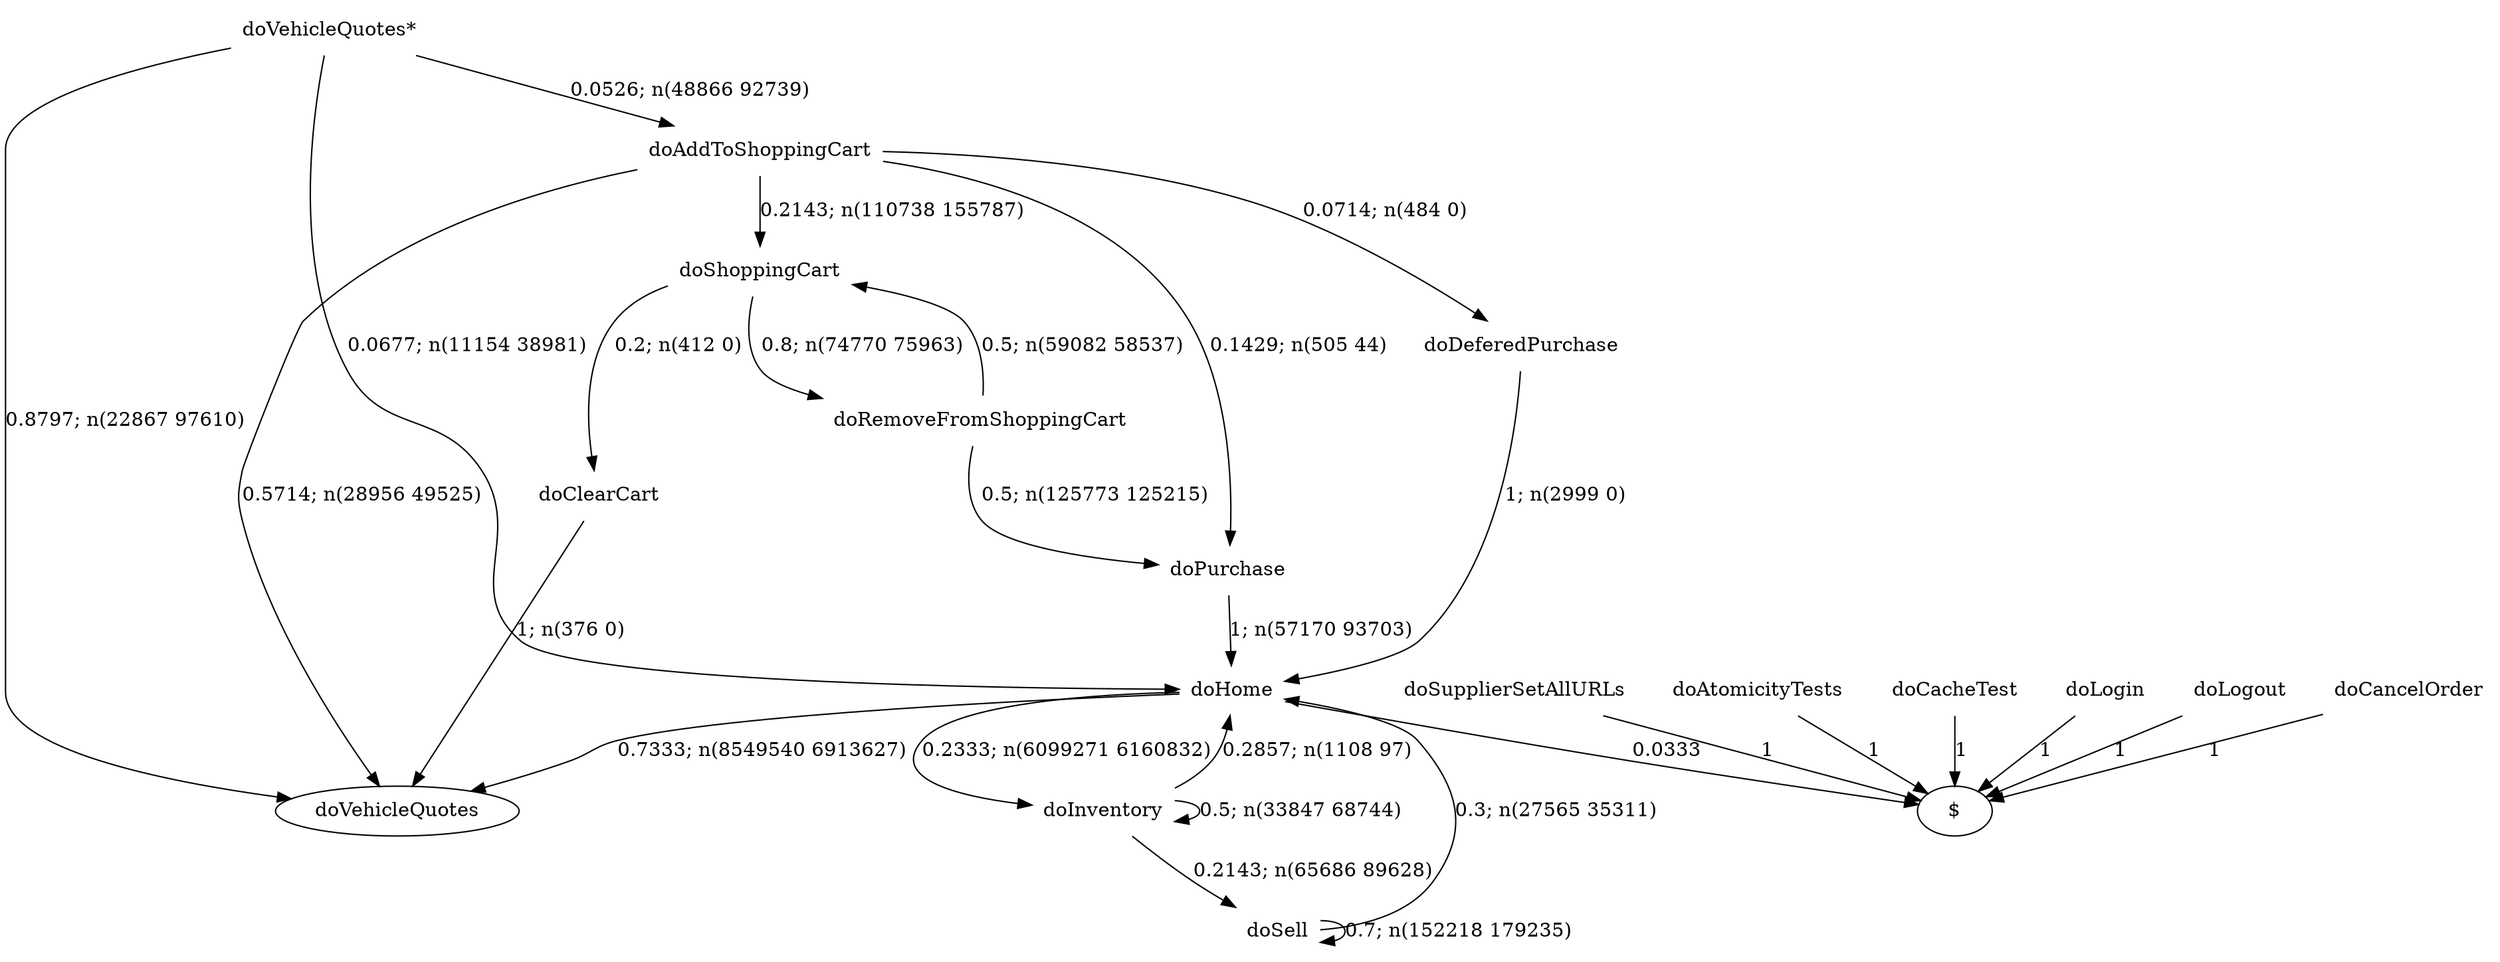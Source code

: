 digraph G {"doVehicleQuotes*" [label="doVehicleQuotes*",shape=none];"doSupplierSetAllURLs" [label="doSupplierSetAllURLs",shape=none];"doAtomicityTests" [label="doAtomicityTests",shape=none];"doCacheTest" [label="doCacheTest",shape=none];"doLogin" [label="doLogin",shape=none];"doAddToShoppingCart" [label="doAddToShoppingCart",shape=none];"doDeferedPurchase" [label="doDeferedPurchase",shape=none];"doHome" [label="doHome",shape=none];"doShoppingCart" [label="doShoppingCart",shape=none];"doClearCart" [label="doClearCart",shape=none];"doPurchase" [label="doPurchase",shape=none];"doInventory" [label="doInventory",shape=none];"doSell" [label="doSell",shape=none];"doLogout" [label="doLogout",shape=none];"doCancelOrder" [label="doCancelOrder",shape=none];"doRemoveFromShoppingCart" [label="doRemoveFromShoppingCart",shape=none];"doVehicleQuotes*"->"doVehicleQuotes" [style=solid,label="0.8797; n(22867 97610)"];"doVehicleQuotes*"->"doAddToShoppingCart" [style=solid,label="0.0526; n(48866 92739)"];"doVehicleQuotes*"->"doHome" [style=solid,label="0.0677; n(11154 38981)"];"doSupplierSetAllURLs"->"$" [style=solid,label="1"];"doAtomicityTests"->"$" [style=solid,label="1"];"doCacheTest"->"$" [style=solid,label="1"];"doLogin"->"$" [style=solid,label="1"];"doAddToShoppingCart"->"doVehicleQuotes" [style=solid,label="0.5714; n(28956 49525)"];"doAddToShoppingCart"->"doDeferedPurchase" [style=solid,label="0.0714; n(484 0)"];"doAddToShoppingCart"->"doShoppingCart" [style=solid,label="0.2143; n(110738 155787)"];"doAddToShoppingCart"->"doPurchase" [style=solid,label="0.1429; n(505 44)"];"doDeferedPurchase"->"doHome" [style=solid,label="1; n(2999 0)"];"doHome"->"doVehicleQuotes" [style=solid,label="0.7333; n(8549540 6913627)"];"doHome"->"doInventory" [style=solid,label="0.2333; n(6099271 6160832)"];"doHome"->"$" [style=solid,label="0.0333"];"doShoppingCart"->"doClearCart" [style=solid,label="0.2; n(412 0)"];"doShoppingCart"->"doRemoveFromShoppingCart" [style=solid,label="0.8; n(74770 75963)"];"doClearCart"->"doVehicleQuotes" [style=solid,label="1; n(376 0)"];"doPurchase"->"doHome" [style=solid,label="1; n(57170 93703)"];"doInventory"->"doHome" [style=solid,label="0.2857; n(1108 97)"];"doInventory"->"doInventory" [style=solid,label="0.5; n(33847 68744)"];"doInventory"->"doSell" [style=solid,label="0.2143; n(65686 89628)"];"doSell"->"doHome" [style=solid,label="0.3; n(27565 35311)"];"doSell"->"doSell" [style=solid,label="0.7; n(152218 179235)"];"doLogout"->"$" [style=solid,label="1"];"doCancelOrder"->"$" [style=solid,label="1"];"doRemoveFromShoppingCart"->"doShoppingCart" [style=solid,label="0.5; n(59082 58537)"];"doRemoveFromShoppingCart"->"doPurchase" [style=solid,label="0.5; n(125773 125215)"];}